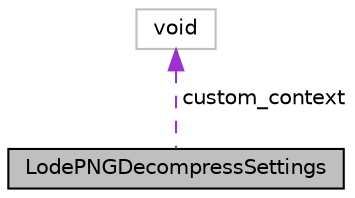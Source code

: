 digraph "LodePNGDecompressSettings"
{
 // LATEX_PDF_SIZE
  edge [fontname="Helvetica",fontsize="10",labelfontname="Helvetica",labelfontsize="10"];
  node [fontname="Helvetica",fontsize="10",shape=record];
  Node1 [label="LodePNGDecompressSettings",height=0.2,width=0.4,color="black", fillcolor="grey75", style="filled", fontcolor="black",tooltip=" "];
  Node2 -> Node1 [dir="back",color="darkorchid3",fontsize="10",style="dashed",label=" custom_context" ,fontname="Helvetica"];
  Node2 [label="void",height=0.2,width=0.4,color="grey75", fillcolor="white", style="filled",tooltip=" "];
}
